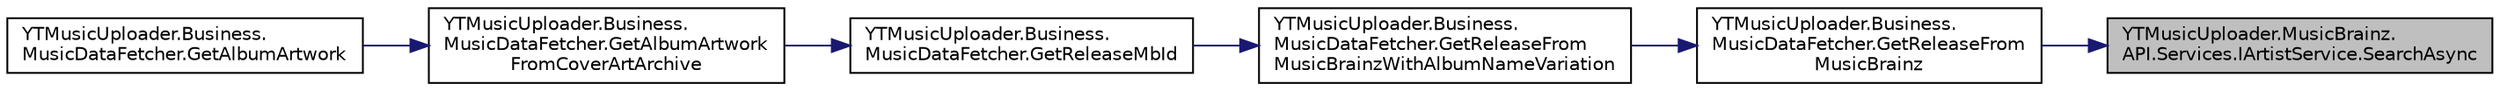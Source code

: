 digraph "YTMusicUploader.MusicBrainz.API.Services.IArtistService.SearchAsync"
{
 // LATEX_PDF_SIZE
  edge [fontname="Helvetica",fontsize="10",labelfontname="Helvetica",labelfontsize="10"];
  node [fontname="Helvetica",fontsize="10",shape=record];
  rankdir="RL";
  Node1 [label="YTMusicUploader.MusicBrainz.\lAPI.Services.IArtistService.SearchAsync",height=0.2,width=0.4,color="black", fillcolor="grey75", style="filled", fontcolor="black",tooltip="Search for an artist in the MusicBrainz database, matching the given query."];
  Node1 -> Node2 [dir="back",color="midnightblue",fontsize="10",style="solid",fontname="Helvetica"];
  Node2 [label="YTMusicUploader.Business.\lMusicDataFetcher.GetReleaseFrom\lMusicBrainz",height=0.2,width=0.4,color="black", fillcolor="white", style="filled",URL="$dc/db7/class_y_t_music_uploader_1_1_business_1_1_music_data_fetcher.html#ab9b74b81d70a6ddbddf6ef3f4ba76330",tooltip="Get the release (typically, the album data) from MusicBrainz via query using the artist,..."];
  Node2 -> Node3 [dir="back",color="midnightblue",fontsize="10",style="solid",fontname="Helvetica"];
  Node3 [label="YTMusicUploader.Business.\lMusicDataFetcher.GetReleaseFrom\lMusicBrainzWithAlbumNameVariation",height=0.2,width=0.4,color="black", fillcolor="white", style="filled",URL="$dc/db7/class_y_t_music_uploader_1_1_business_1_1_music_data_fetcher.html#a950a4ab40983cdbc70821eaa9becb990",tooltip="Get the release (typically, the album data) from MusicBrainz via query using the artist,..."];
  Node3 -> Node4 [dir="back",color="midnightblue",fontsize="10",style="solid",fontname="Helvetica"];
  Node4 [label="YTMusicUploader.Business.\lMusicDataFetcher.GetReleaseMbId",height=0.2,width=0.4,color="black", fillcolor="white", style="filled",URL="$dc/db7/class_y_t_music_uploader_1_1_business_1_1_music_data_fetcher.html#ad2e53a86a26a47a3418bb0916ae78245",tooltip="First looks at the file meta data for the release MBID, then makes a request to MusicBrainz if it's n..."];
  Node4 -> Node5 [dir="back",color="midnightblue",fontsize="10",style="solid",fontname="Helvetica"];
  Node5 [label="YTMusicUploader.Business.\lMusicDataFetcher.GetAlbumArtwork\lFromCoverArtArchive",height=0.2,width=0.4,color="black", fillcolor="white", style="filled",URL="$dc/db7/class_y_t_music_uploader_1_1_business_1_1_music_data_fetcher.html#a16e09113cfa0bdfdae26991e96468663",tooltip="Makes a requst to ConvertArchive to try and retrive the album art cover image"];
  Node5 -> Node6 [dir="back",color="midnightblue",fontsize="10",style="solid",fontname="Helvetica"];
  Node6 [label="YTMusicUploader.Business.\lMusicDataFetcher.GetAlbumArtwork",height=0.2,width=0.4,color="black", fillcolor="white", style="filled",URL="$dc/db7/class_y_t_music_uploader_1_1_business_1_1_music_data_fetcher.html#a2627f8f48ebb5018d313f8428f3be26b",tooltip="Returns album artwork. First it will look at actual file to see if one is embedded,..."];
}
